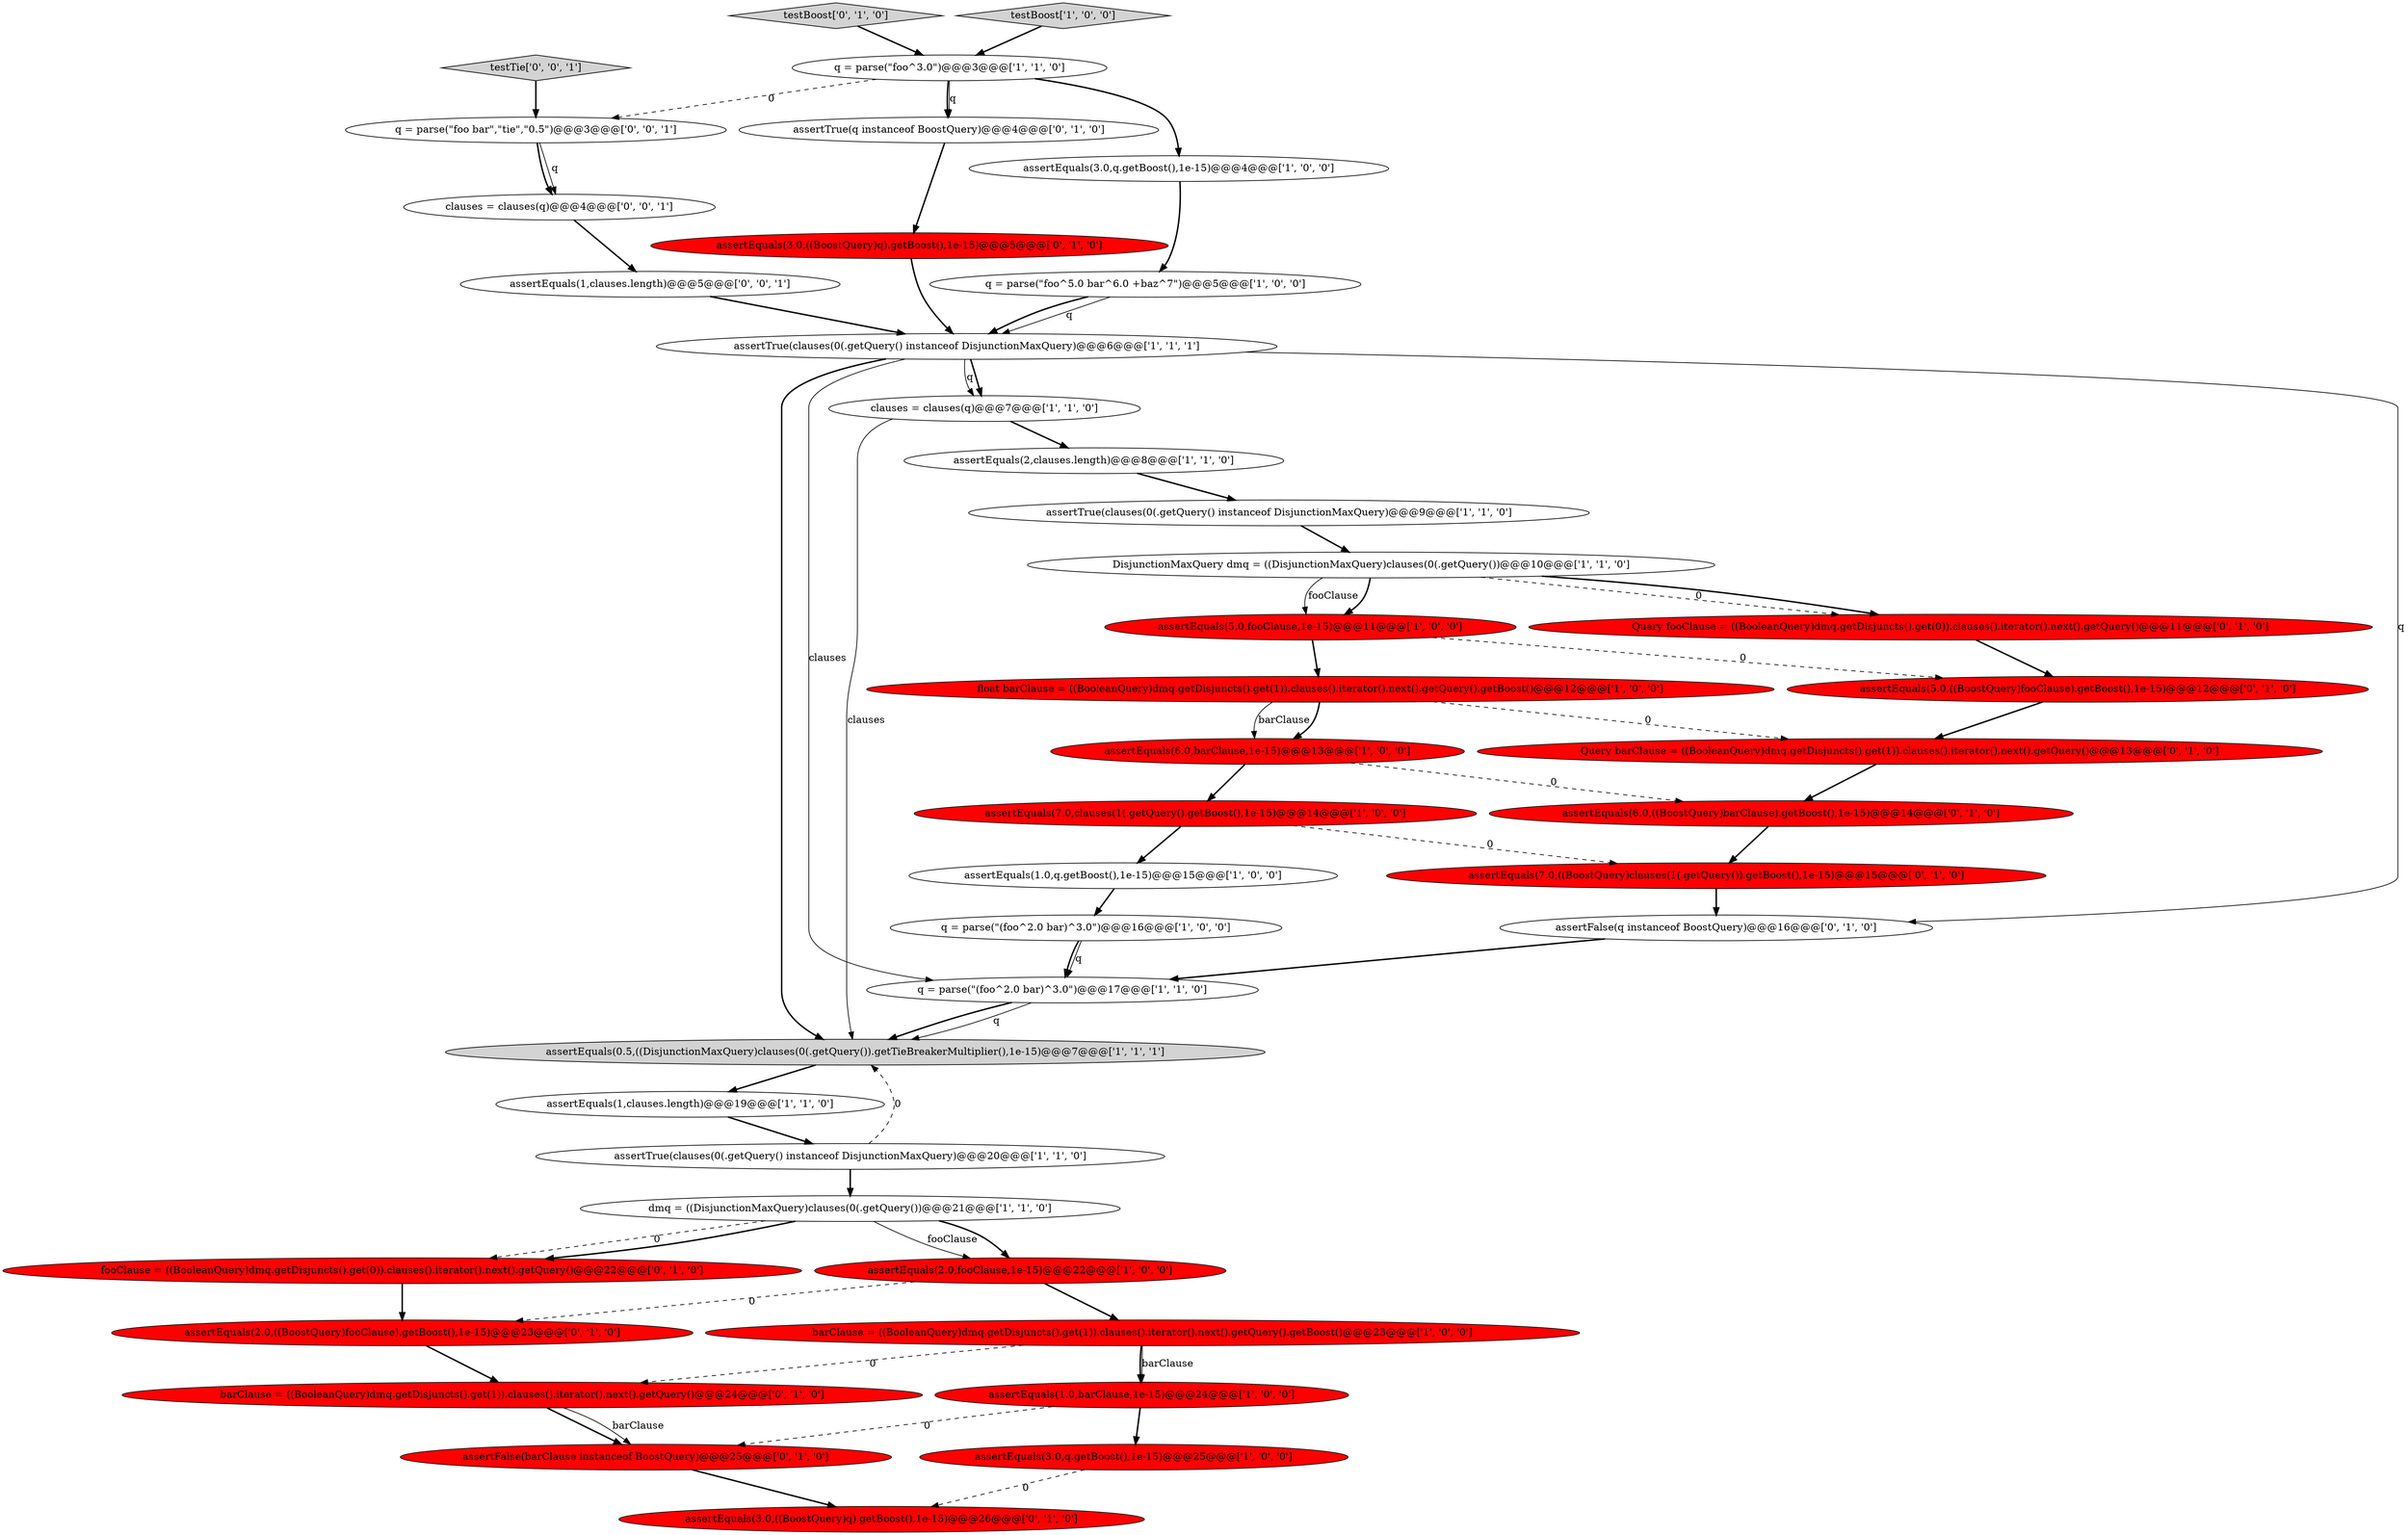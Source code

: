 digraph {
13 [style = filled, label = "assertEquals(1.0,q.getBoost(),1e-15)@@@15@@@['1', '0', '0']", fillcolor = white, shape = ellipse image = "AAA0AAABBB1BBB"];
15 [style = filled, label = "barClause = ((BooleanQuery)dmq.getDisjuncts().get(1)).clauses().iterator().next().getQuery().getBoost()@@@23@@@['1', '0', '0']", fillcolor = red, shape = ellipse image = "AAA1AAABBB1BBB"];
1 [style = filled, label = "q = parse(\"foo^3.0\")@@@3@@@['1', '1', '0']", fillcolor = white, shape = ellipse image = "AAA0AAABBB1BBB"];
30 [style = filled, label = "testBoost['0', '1', '0']", fillcolor = lightgray, shape = diamond image = "AAA0AAABBB2BBB"];
31 [style = filled, label = "fooClause = ((BooleanQuery)dmq.getDisjuncts().get(0)).clauses().iterator().next().getQuery()@@@22@@@['0', '1', '0']", fillcolor = red, shape = ellipse image = "AAA1AAABBB2BBB"];
26 [style = filled, label = "Query fooClause = ((BooleanQuery)dmq.getDisjuncts().get(0)).clauses().iterator().next().getQuery()@@@11@@@['0', '1', '0']", fillcolor = red, shape = ellipse image = "AAA1AAABBB2BBB"];
2 [style = filled, label = "assertTrue(clauses(0(.getQuery() instanceof DisjunctionMaxQuery)@@@9@@@['1', '1', '0']", fillcolor = white, shape = ellipse image = "AAA0AAABBB1BBB"];
23 [style = filled, label = "assertEquals(1.0,barClause,1e-15)@@@24@@@['1', '0', '0']", fillcolor = red, shape = ellipse image = "AAA1AAABBB1BBB"];
29 [style = filled, label = "assertFalse(barClause instanceof BoostQuery)@@@25@@@['0', '1', '0']", fillcolor = red, shape = ellipse image = "AAA1AAABBB2BBB"];
8 [style = filled, label = "testBoost['1', '0', '0']", fillcolor = lightgray, shape = diamond image = "AAA0AAABBB1BBB"];
16 [style = filled, label = "assertEquals(3.0,q.getBoost(),1e-15)@@@4@@@['1', '0', '0']", fillcolor = white, shape = ellipse image = "AAA0AAABBB1BBB"];
24 [style = filled, label = "Query barClause = ((BooleanQuery)dmq.getDisjuncts().get(1)).clauses().iterator().next().getQuery()@@@13@@@['0', '1', '0']", fillcolor = red, shape = ellipse image = "AAA1AAABBB2BBB"];
38 [style = filled, label = "testTie['0', '0', '1']", fillcolor = lightgray, shape = diamond image = "AAA0AAABBB3BBB"];
37 [style = filled, label = "assertEquals(5.0,((BoostQuery)fooClause).getBoost(),1e-15)@@@12@@@['0', '1', '0']", fillcolor = red, shape = ellipse image = "AAA1AAABBB2BBB"];
17 [style = filled, label = "assertEquals(5.0,fooClause,1e-15)@@@11@@@['1', '0', '0']", fillcolor = red, shape = ellipse image = "AAA1AAABBB1BBB"];
3 [style = filled, label = "float barClause = ((BooleanQuery)dmq.getDisjuncts().get(1)).clauses().iterator().next().getQuery().getBoost()@@@12@@@['1', '0', '0']", fillcolor = red, shape = ellipse image = "AAA1AAABBB1BBB"];
18 [style = filled, label = "assertEquals(2.0,fooClause,1e-15)@@@22@@@['1', '0', '0']", fillcolor = red, shape = ellipse image = "AAA1AAABBB1BBB"];
11 [style = filled, label = "assertEquals(0.5,((DisjunctionMaxQuery)clauses(0(.getQuery()).getTieBreakerMultiplier(),1e-15)@@@7@@@['1', '1', '1']", fillcolor = lightgray, shape = ellipse image = "AAA0AAABBB1BBB"];
19 [style = filled, label = "q = parse(\"foo^5.0 bar^6.0 +baz^7\")@@@5@@@['1', '0', '0']", fillcolor = white, shape = ellipse image = "AAA0AAABBB1BBB"];
5 [style = filled, label = "DisjunctionMaxQuery dmq = ((DisjunctionMaxQuery)clauses(0(.getQuery())@@@10@@@['1', '1', '0']", fillcolor = white, shape = ellipse image = "AAA0AAABBB1BBB"];
14 [style = filled, label = "clauses = clauses(q)@@@7@@@['1', '1', '0']", fillcolor = white, shape = ellipse image = "AAA0AAABBB1BBB"];
32 [style = filled, label = "assertFalse(q instanceof BoostQuery)@@@16@@@['0', '1', '0']", fillcolor = white, shape = ellipse image = "AAA0AAABBB2BBB"];
4 [style = filled, label = "q = parse(\"(foo^2.0 bar)^3.0\")@@@17@@@['1', '1', '0']", fillcolor = white, shape = ellipse image = "AAA0AAABBB1BBB"];
22 [style = filled, label = "assertEquals(1,clauses.length)@@@19@@@['1', '1', '0']", fillcolor = white, shape = ellipse image = "AAA0AAABBB1BBB"];
41 [style = filled, label = "q = parse(\"foo bar\",\"tie\",\"0.5\")@@@3@@@['0', '0', '1']", fillcolor = white, shape = ellipse image = "AAA0AAABBB3BBB"];
34 [style = filled, label = "assertEquals(3.0,((BoostQuery)q).getBoost(),1e-15)@@@26@@@['0', '1', '0']", fillcolor = red, shape = ellipse image = "AAA1AAABBB2BBB"];
28 [style = filled, label = "assertEquals(6.0,((BoostQuery)barClause).getBoost(),1e-15)@@@14@@@['0', '1', '0']", fillcolor = red, shape = ellipse image = "AAA1AAABBB2BBB"];
9 [style = filled, label = "assertTrue(clauses(0(.getQuery() instanceof DisjunctionMaxQuery)@@@6@@@['1', '1', '1']", fillcolor = white, shape = ellipse image = "AAA0AAABBB1BBB"];
40 [style = filled, label = "assertEquals(1,clauses.length)@@@5@@@['0', '0', '1']", fillcolor = white, shape = ellipse image = "AAA0AAABBB3BBB"];
7 [style = filled, label = "assertEquals(3.0,q.getBoost(),1e-15)@@@25@@@['1', '0', '0']", fillcolor = red, shape = ellipse image = "AAA1AAABBB1BBB"];
20 [style = filled, label = "dmq = ((DisjunctionMaxQuery)clauses(0(.getQuery())@@@21@@@['1', '1', '0']", fillcolor = white, shape = ellipse image = "AAA0AAABBB1BBB"];
39 [style = filled, label = "clauses = clauses(q)@@@4@@@['0', '0', '1']", fillcolor = white, shape = ellipse image = "AAA0AAABBB3BBB"];
25 [style = filled, label = "barClause = ((BooleanQuery)dmq.getDisjuncts().get(1)).clauses().iterator().next().getQuery()@@@24@@@['0', '1', '0']", fillcolor = red, shape = ellipse image = "AAA1AAABBB2BBB"];
27 [style = filled, label = "assertTrue(q instanceof BoostQuery)@@@4@@@['0', '1', '0']", fillcolor = white, shape = ellipse image = "AAA0AAABBB2BBB"];
12 [style = filled, label = "assertEquals(2,clauses.length)@@@8@@@['1', '1', '0']", fillcolor = white, shape = ellipse image = "AAA0AAABBB1BBB"];
35 [style = filled, label = "assertEquals(3.0,((BoostQuery)q).getBoost(),1e-15)@@@5@@@['0', '1', '0']", fillcolor = red, shape = ellipse image = "AAA1AAABBB2BBB"];
36 [style = filled, label = "assertEquals(2.0,((BoostQuery)fooClause).getBoost(),1e-15)@@@23@@@['0', '1', '0']", fillcolor = red, shape = ellipse image = "AAA1AAABBB2BBB"];
21 [style = filled, label = "assertEquals(6.0,barClause,1e-15)@@@13@@@['1', '0', '0']", fillcolor = red, shape = ellipse image = "AAA1AAABBB1BBB"];
33 [style = filled, label = "assertEquals(7.0,((BoostQuery)clauses(1(.getQuery()).getBoost(),1e-15)@@@15@@@['0', '1', '0']", fillcolor = red, shape = ellipse image = "AAA1AAABBB2BBB"];
0 [style = filled, label = "assertTrue(clauses(0(.getQuery() instanceof DisjunctionMaxQuery)@@@20@@@['1', '1', '0']", fillcolor = white, shape = ellipse image = "AAA0AAABBB1BBB"];
10 [style = filled, label = "q = parse(\"(foo^2.0 bar)^3.0\")@@@16@@@['1', '0', '0']", fillcolor = white, shape = ellipse image = "AAA0AAABBB1BBB"];
6 [style = filled, label = "assertEquals(7.0,clauses(1(.getQuery().getBoost(),1e-15)@@@14@@@['1', '0', '0']", fillcolor = red, shape = ellipse image = "AAA1AAABBB1BBB"];
13->10 [style = bold, label=""];
24->28 [style = bold, label=""];
15->23 [style = bold, label=""];
4->11 [style = solid, label="q"];
37->24 [style = bold, label=""];
30->1 [style = bold, label=""];
9->11 [style = bold, label=""];
20->18 [style = solid, label="fooClause"];
21->6 [style = bold, label=""];
5->26 [style = dashed, label="0"];
21->28 [style = dashed, label="0"];
35->9 [style = bold, label=""];
3->24 [style = dashed, label="0"];
20->31 [style = dashed, label="0"];
18->15 [style = bold, label=""];
1->27 [style = bold, label=""];
9->32 [style = solid, label="q"];
5->26 [style = bold, label=""];
15->23 [style = solid, label="barClause"];
31->36 [style = bold, label=""];
40->9 [style = bold, label=""];
20->31 [style = bold, label=""];
38->41 [style = bold, label=""];
41->39 [style = solid, label="q"];
0->11 [style = dashed, label="0"];
25->29 [style = bold, label=""];
29->34 [style = bold, label=""];
1->41 [style = dashed, label="0"];
16->19 [style = bold, label=""];
5->17 [style = bold, label=""];
23->29 [style = dashed, label="0"];
6->33 [style = dashed, label="0"];
27->35 [style = bold, label=""];
20->18 [style = bold, label=""];
8->1 [style = bold, label=""];
3->21 [style = solid, label="barClause"];
12->2 [style = bold, label=""];
15->25 [style = dashed, label="0"];
36->25 [style = bold, label=""];
10->4 [style = solid, label="q"];
19->9 [style = solid, label="q"];
22->0 [style = bold, label=""];
28->33 [style = bold, label=""];
9->4 [style = solid, label="clauses"];
19->9 [style = bold, label=""];
1->16 [style = bold, label=""];
39->40 [style = bold, label=""];
18->36 [style = dashed, label="0"];
6->13 [style = bold, label=""];
14->12 [style = bold, label=""];
5->17 [style = solid, label="fooClause"];
9->14 [style = bold, label=""];
10->4 [style = bold, label=""];
11->22 [style = bold, label=""];
17->3 [style = bold, label=""];
9->14 [style = solid, label="q"];
14->11 [style = solid, label="clauses"];
3->21 [style = bold, label=""];
0->20 [style = bold, label=""];
26->37 [style = bold, label=""];
33->32 [style = bold, label=""];
23->7 [style = bold, label=""];
32->4 [style = bold, label=""];
1->27 [style = solid, label="q"];
25->29 [style = solid, label="barClause"];
17->37 [style = dashed, label="0"];
41->39 [style = bold, label=""];
4->11 [style = bold, label=""];
7->34 [style = dashed, label="0"];
2->5 [style = bold, label=""];
}
